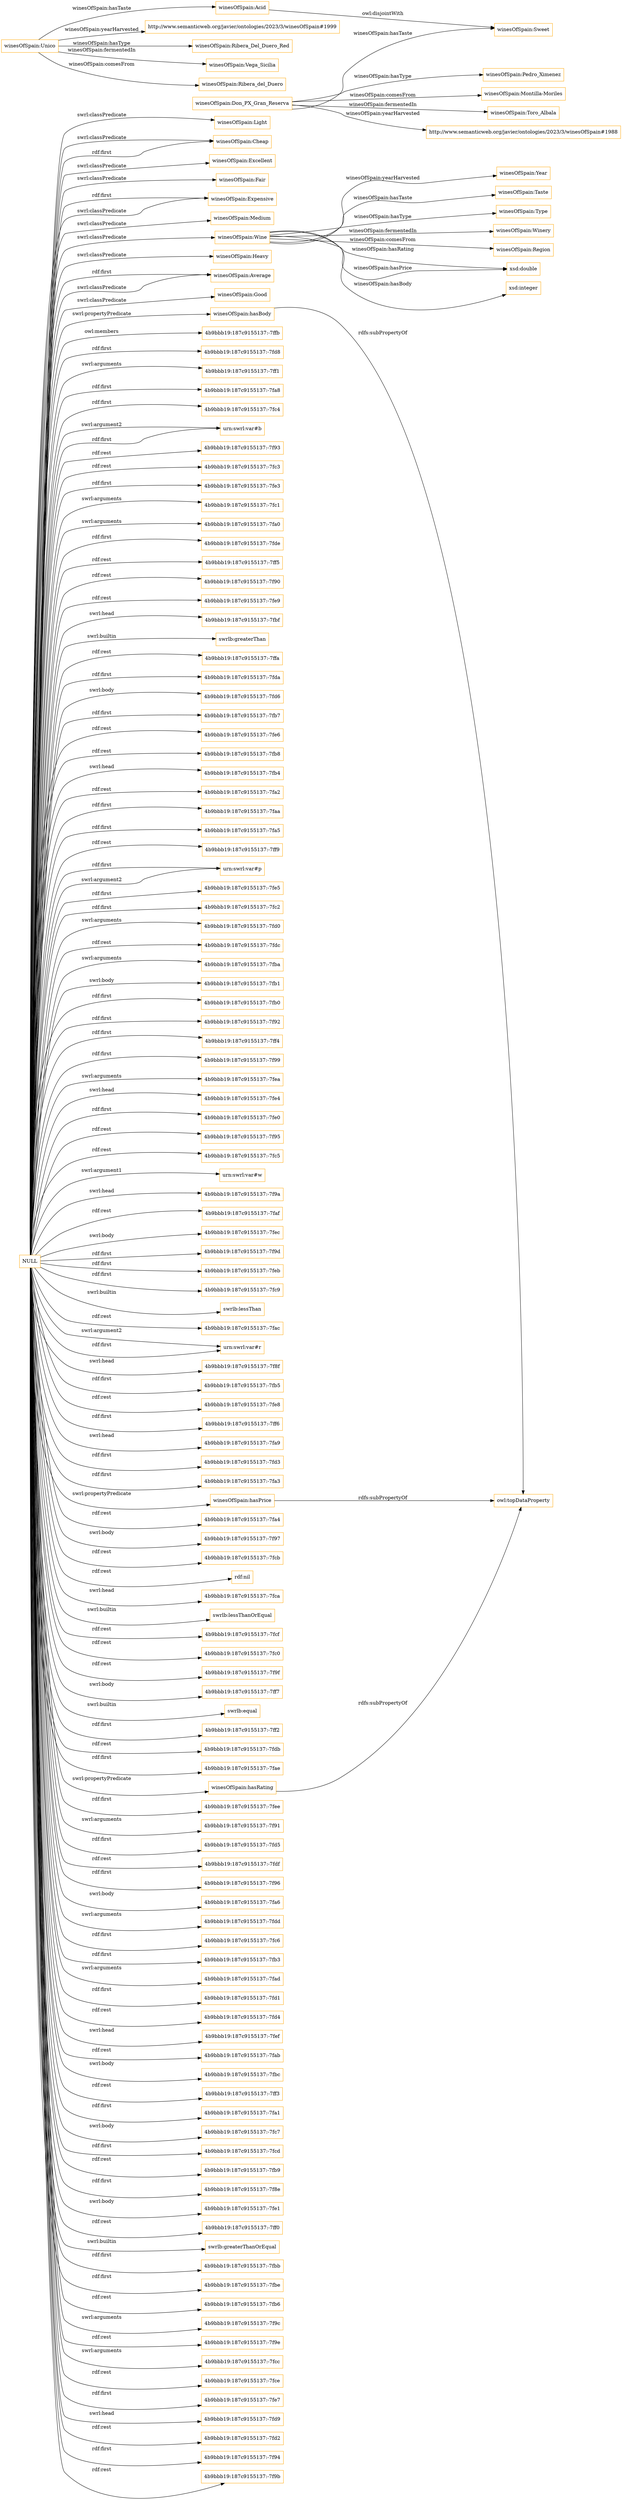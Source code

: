 digraph ar2dtool_diagram { 
rankdir=LR;
size="1501"
node [shape = rectangle, color="orange"]; "winesOfSpain:Light" "winesOfSpain:Year" "winesOfSpain:Sweet" "winesOfSpain:Taste" "winesOfSpain:Acid" "winesOfSpain:Cheap" "winesOfSpain:Type" "winesOfSpain:Excellent" "winesOfSpain:Winery" "winesOfSpain:Fair" "winesOfSpain:Expensive" "winesOfSpain:Medium" "winesOfSpain:Wine" "winesOfSpain:Heavy" "winesOfSpain:Average" "winesOfSpain:Region" "winesOfSpain:Good" ; /*classes style*/
	"winesOfSpain:Unico" -> "winesOfSpain:Acid" [ label = "winesOfSpain:hasTaste" ];
	"winesOfSpain:Unico" -> "http://www.semanticweb.org/javier/ontologies/2023/3/winesOfSpain#1999" [ label = "winesOfSpain:yearHarvested" ];
	"winesOfSpain:Unico" -> "winesOfSpain:Ribera_Del_Duero_Red" [ label = "winesOfSpain:hasType" ];
	"winesOfSpain:Unico" -> "winesOfSpain:Vega_Sicilia" [ label = "winesOfSpain:fermentedIn" ];
	"winesOfSpain:Unico" -> "winesOfSpain:Ribera_del_Duero" [ label = "winesOfSpain:comesFrom" ];
	"winesOfSpain:hasBody" -> "owl:topDataProperty" [ label = "rdfs:subPropertyOf" ];
	"winesOfSpain:Don_PX_Gran_Reserva" -> "winesOfSpain:Pedro_Ximenez" [ label = "winesOfSpain:hasType" ];
	"winesOfSpain:Don_PX_Gran_Reserva" -> "winesOfSpain:Montilla-Moriles" [ label = "winesOfSpain:comesFrom" ];
	"winesOfSpain:Don_PX_Gran_Reserva" -> "winesOfSpain:Toro_Albala" [ label = "winesOfSpain:fermentedIn" ];
	"winesOfSpain:Don_PX_Gran_Reserva" -> "winesOfSpain:Sweet" [ label = "winesOfSpain:hasTaste" ];
	"winesOfSpain:Don_PX_Gran_Reserva" -> "http://www.semanticweb.org/javier/ontologies/2023/3/winesOfSpain#1988" [ label = "winesOfSpain:yearHarvested" ];
	"NULL" -> "4b9bbb19:187c9155137:-7ffb" [ label = "owl:members" ];
	"NULL" -> "4b9bbb19:187c9155137:-7fd8" [ label = "rdf:first" ];
	"NULL" -> "4b9bbb19:187c9155137:-7ff1" [ label = "swrl:arguments" ];
	"NULL" -> "4b9bbb19:187c9155137:-7fa8" [ label = "rdf:first" ];
	"NULL" -> "4b9bbb19:187c9155137:-7fc4" [ label = "rdf:first" ];
	"NULL" -> "urn:swrl:var#b" [ label = "swrl:argument2" ];
	"NULL" -> "4b9bbb19:187c9155137:-7f93" [ label = "rdf:rest" ];
	"NULL" -> "4b9bbb19:187c9155137:-7fc3" [ label = "rdf:rest" ];
	"NULL" -> "4b9bbb19:187c9155137:-7fe3" [ label = "rdf:first" ];
	"NULL" -> "4b9bbb19:187c9155137:-7fc1" [ label = "swrl:arguments" ];
	"NULL" -> "4b9bbb19:187c9155137:-7fa0" [ label = "swrl:arguments" ];
	"NULL" -> "4b9bbb19:187c9155137:-7fde" [ label = "rdf:first" ];
	"NULL" -> "winesOfSpain:Average" [ label = "rdf:first" ];
	"NULL" -> "4b9bbb19:187c9155137:-7ff5" [ label = "rdf:rest" ];
	"NULL" -> "4b9bbb19:187c9155137:-7f90" [ label = "rdf:rest" ];
	"NULL" -> "4b9bbb19:187c9155137:-7fe9" [ label = "rdf:rest" ];
	"NULL" -> "4b9bbb19:187c9155137:-7fbf" [ label = "swrl:head" ];
	"NULL" -> "swrlb:greaterThan" [ label = "swrl:builtin" ];
	"NULL" -> "4b9bbb19:187c9155137:-7ffa" [ label = "rdf:rest" ];
	"NULL" -> "4b9bbb19:187c9155137:-7fda" [ label = "rdf:first" ];
	"NULL" -> "4b9bbb19:187c9155137:-7fd6" [ label = "swrl:body" ];
	"NULL" -> "4b9bbb19:187c9155137:-7fb7" [ label = "rdf:first" ];
	"NULL" -> "4b9bbb19:187c9155137:-7fe6" [ label = "rdf:rest" ];
	"NULL" -> "4b9bbb19:187c9155137:-7fb8" [ label = "rdf:rest" ];
	"NULL" -> "4b9bbb19:187c9155137:-7fb4" [ label = "swrl:head" ];
	"NULL" -> "4b9bbb19:187c9155137:-7fa2" [ label = "rdf:rest" ];
	"NULL" -> "4b9bbb19:187c9155137:-7faa" [ label = "rdf:first" ];
	"NULL" -> "4b9bbb19:187c9155137:-7fa5" [ label = "rdf:first" ];
	"NULL" -> "4b9bbb19:187c9155137:-7ff9" [ label = "rdf:rest" ];
	"NULL" -> "urn:swrl:var#p" [ label = "rdf:first" ];
	"NULL" -> "4b9bbb19:187c9155137:-7fe5" [ label = "rdf:first" ];
	"NULL" -> "4b9bbb19:187c9155137:-7fc2" [ label = "rdf:first" ];
	"NULL" -> "4b9bbb19:187c9155137:-7fd0" [ label = "swrl:arguments" ];
	"NULL" -> "4b9bbb19:187c9155137:-7fdc" [ label = "rdf:rest" ];
	"NULL" -> "4b9bbb19:187c9155137:-7fba" [ label = "swrl:arguments" ];
	"NULL" -> "4b9bbb19:187c9155137:-7fb1" [ label = "swrl:body" ];
	"NULL" -> "4b9bbb19:187c9155137:-7fb0" [ label = "rdf:first" ];
	"NULL" -> "4b9bbb19:187c9155137:-7f92" [ label = "rdf:first" ];
	"NULL" -> "4b9bbb19:187c9155137:-7ff4" [ label = "rdf:first" ];
	"NULL" -> "winesOfSpain:Heavy" [ label = "swrl:classPredicate" ];
	"NULL" -> "4b9bbb19:187c9155137:-7f99" [ label = "rdf:first" ];
	"NULL" -> "4b9bbb19:187c9155137:-7fea" [ label = "swrl:arguments" ];
	"NULL" -> "4b9bbb19:187c9155137:-7fe4" [ label = "swrl:head" ];
	"NULL" -> "4b9bbb19:187c9155137:-7fe0" [ label = "rdf:first" ];
	"NULL" -> "winesOfSpain:Wine" [ label = "swrl:classPredicate" ];
	"NULL" -> "4b9bbb19:187c9155137:-7f95" [ label = "rdf:rest" ];
	"NULL" -> "4b9bbb19:187c9155137:-7fc5" [ label = "rdf:rest" ];
	"NULL" -> "urn:swrl:var#w" [ label = "swrl:argument1" ];
	"NULL" -> "winesOfSpain:Excellent" [ label = "swrl:classPredicate" ];
	"NULL" -> "winesOfSpain:Cheap" [ label = "swrl:classPredicate" ];
	"NULL" -> "4b9bbb19:187c9155137:-7f9a" [ label = "swrl:head" ];
	"NULL" -> "4b9bbb19:187c9155137:-7faf" [ label = "rdf:rest" ];
	"NULL" -> "4b9bbb19:187c9155137:-7fec" [ label = "swrl:body" ];
	"NULL" -> "4b9bbb19:187c9155137:-7f9d" [ label = "rdf:first" ];
	"NULL" -> "4b9bbb19:187c9155137:-7feb" [ label = "rdf:first" ];
	"NULL" -> "winesOfSpain:Expensive" [ label = "rdf:first" ];
	"NULL" -> "4b9bbb19:187c9155137:-7fc9" [ label = "rdf:first" ];
	"NULL" -> "swrlb:lessThan" [ label = "swrl:builtin" ];
	"NULL" -> "4b9bbb19:187c9155137:-7fac" [ label = "rdf:rest" ];
	"NULL" -> "urn:swrl:var#r" [ label = "swrl:argument2" ];
	"NULL" -> "4b9bbb19:187c9155137:-7f8f" [ label = "swrl:head" ];
	"NULL" -> "4b9bbb19:187c9155137:-7fb5" [ label = "rdf:first" ];
	"NULL" -> "4b9bbb19:187c9155137:-7fe8" [ label = "rdf:rest" ];
	"NULL" -> "4b9bbb19:187c9155137:-7ff6" [ label = "rdf:first" ];
	"NULL" -> "4b9bbb19:187c9155137:-7fa9" [ label = "swrl:head" ];
	"NULL" -> "4b9bbb19:187c9155137:-7fd3" [ label = "rdf:first" ];
	"NULL" -> "winesOfSpain:hasBody" [ label = "swrl:propertyPredicate" ];
	"NULL" -> "4b9bbb19:187c9155137:-7fa3" [ label = "rdf:first" ];
	"NULL" -> "winesOfSpain:hasPrice" [ label = "swrl:propertyPredicate" ];
	"NULL" -> "4b9bbb19:187c9155137:-7fa4" [ label = "rdf:rest" ];
	"NULL" -> "4b9bbb19:187c9155137:-7f97" [ label = "swrl:body" ];
	"NULL" -> "4b9bbb19:187c9155137:-7fcb" [ label = "rdf:rest" ];
	"NULL" -> "rdf:nil" [ label = "rdf:rest" ];
	"NULL" -> "winesOfSpain:Good" [ label = "swrl:classPredicate" ];
	"NULL" -> "4b9bbb19:187c9155137:-7fca" [ label = "swrl:head" ];
	"NULL" -> "winesOfSpain:Fair" [ label = "swrl:classPredicate" ];
	"NULL" -> "swrlb:lessThanOrEqual" [ label = "swrl:builtin" ];
	"NULL" -> "4b9bbb19:187c9155137:-7fcf" [ label = "rdf:rest" ];
	"NULL" -> "4b9bbb19:187c9155137:-7fc0" [ label = "rdf:rest" ];
	"NULL" -> "4b9bbb19:187c9155137:-7f9f" [ label = "rdf:rest" ];
	"NULL" -> "4b9bbb19:187c9155137:-7ff7" [ label = "swrl:body" ];
	"NULL" -> "swrlb:equal" [ label = "swrl:builtin" ];
	"NULL" -> "4b9bbb19:187c9155137:-7ff2" [ label = "rdf:first" ];
	"NULL" -> "4b9bbb19:187c9155137:-7fdb" [ label = "rdf:rest" ];
	"NULL" -> "4b9bbb19:187c9155137:-7fae" [ label = "rdf:first" ];
	"NULL" -> "winesOfSpain:hasRating" [ label = "swrl:propertyPredicate" ];
	"NULL" -> "4b9bbb19:187c9155137:-7fee" [ label = "rdf:first" ];
	"NULL" -> "4b9bbb19:187c9155137:-7f91" [ label = "swrl:arguments" ];
	"NULL" -> "4b9bbb19:187c9155137:-7fd5" [ label = "rdf:first" ];
	"NULL" -> "4b9bbb19:187c9155137:-7fdf" [ label = "rdf:rest" ];
	"NULL" -> "winesOfSpain:Cheap" [ label = "rdf:first" ];
	"NULL" -> "4b9bbb19:187c9155137:-7f96" [ label = "rdf:first" ];
	"NULL" -> "4b9bbb19:187c9155137:-7fa6" [ label = "swrl:body" ];
	"NULL" -> "4b9bbb19:187c9155137:-7fdd" [ label = "swrl:arguments" ];
	"NULL" -> "4b9bbb19:187c9155137:-7fc6" [ label = "rdf:first" ];
	"NULL" -> "4b9bbb19:187c9155137:-7fb3" [ label = "rdf:first" ];
	"NULL" -> "4b9bbb19:187c9155137:-7fad" [ label = "swrl:arguments" ];
	"NULL" -> "4b9bbb19:187c9155137:-7fd1" [ label = "rdf:first" ];
	"NULL" -> "4b9bbb19:187c9155137:-7fd4" [ label = "rdf:rest" ];
	"NULL" -> "4b9bbb19:187c9155137:-7fef" [ label = "swrl:head" ];
	"NULL" -> "4b9bbb19:187c9155137:-7fab" [ label = "rdf:rest" ];
	"NULL" -> "4b9bbb19:187c9155137:-7fbc" [ label = "swrl:body" ];
	"NULL" -> "4b9bbb19:187c9155137:-7ff3" [ label = "rdf:rest" ];
	"NULL" -> "4b9bbb19:187c9155137:-7fa1" [ label = "rdf:first" ];
	"NULL" -> "urn:swrl:var#b" [ label = "rdf:first" ];
	"NULL" -> "4b9bbb19:187c9155137:-7fc7" [ label = "swrl:body" ];
	"NULL" -> "4b9bbb19:187c9155137:-7fcd" [ label = "rdf:first" ];
	"NULL" -> "4b9bbb19:187c9155137:-7fb9" [ label = "rdf:rest" ];
	"NULL" -> "4b9bbb19:187c9155137:-7f8e" [ label = "rdf:first" ];
	"NULL" -> "urn:swrl:var#p" [ label = "swrl:argument2" ];
	"NULL" -> "4b9bbb19:187c9155137:-7fe1" [ label = "swrl:body" ];
	"NULL" -> "4b9bbb19:187c9155137:-7ff0" [ label = "rdf:rest" ];
	"NULL" -> "swrlb:greaterThanOrEqual" [ label = "swrl:builtin" ];
	"NULL" -> "4b9bbb19:187c9155137:-7fbb" [ label = "rdf:first" ];
	"NULL" -> "4b9bbb19:187c9155137:-7fbe" [ label = "rdf:first" ];
	"NULL" -> "winesOfSpain:Average" [ label = "swrl:classPredicate" ];
	"NULL" -> "winesOfSpain:Light" [ label = "swrl:classPredicate" ];
	"NULL" -> "4b9bbb19:187c9155137:-7fb6" [ label = "rdf:rest" ];
	"NULL" -> "winesOfSpain:Expensive" [ label = "swrl:classPredicate" ];
	"NULL" -> "4b9bbb19:187c9155137:-7f9c" [ label = "swrl:arguments" ];
	"NULL" -> "winesOfSpain:Medium" [ label = "swrl:classPredicate" ];
	"NULL" -> "4b9bbb19:187c9155137:-7f9e" [ label = "rdf:rest" ];
	"NULL" -> "4b9bbb19:187c9155137:-7fcc" [ label = "swrl:arguments" ];
	"NULL" -> "4b9bbb19:187c9155137:-7fce" [ label = "rdf:rest" ];
	"NULL" -> "urn:swrl:var#r" [ label = "rdf:first" ];
	"NULL" -> "4b9bbb19:187c9155137:-7fe7" [ label = "rdf:first" ];
	"NULL" -> "4b9bbb19:187c9155137:-7fd9" [ label = "swrl:head" ];
	"NULL" -> "4b9bbb19:187c9155137:-7fd2" [ label = "rdf:rest" ];
	"NULL" -> "4b9bbb19:187c9155137:-7f94" [ label = "rdf:first" ];
	"NULL" -> "4b9bbb19:187c9155137:-7f9b" [ label = "rdf:rest" ];
	"winesOfSpain:hasPrice" -> "owl:topDataProperty" [ label = "rdfs:subPropertyOf" ];
	"winesOfSpain:hasRating" -> "owl:topDataProperty" [ label = "rdfs:subPropertyOf" ];
	"winesOfSpain:Acid" -> "winesOfSpain:Sweet" [ label = "owl:disjointWith" ];
	"winesOfSpain:Wine" -> "winesOfSpain:Region" [ label = "winesOfSpain:comesFrom" ];
	"winesOfSpain:Wine" -> "winesOfSpain:Year" [ label = "winesOfSpain:yearHarvested" ];
	"winesOfSpain:Wine" -> "xsd:double" [ label = "winesOfSpain:hasRating" ];
	"winesOfSpain:Wine" -> "winesOfSpain:Taste" [ label = "winesOfSpain:hasTaste" ];
	"winesOfSpain:Wine" -> "winesOfSpain:Winery" [ label = "winesOfSpain:fermentedIn" ];
	"winesOfSpain:Wine" -> "xsd:double" [ label = "winesOfSpain:hasPrice" ];
	"winesOfSpain:Wine" -> "winesOfSpain:Type" [ label = "winesOfSpain:hasType" ];
	"winesOfSpain:Wine" -> "xsd:integer" [ label = "winesOfSpain:hasBody" ];

}
